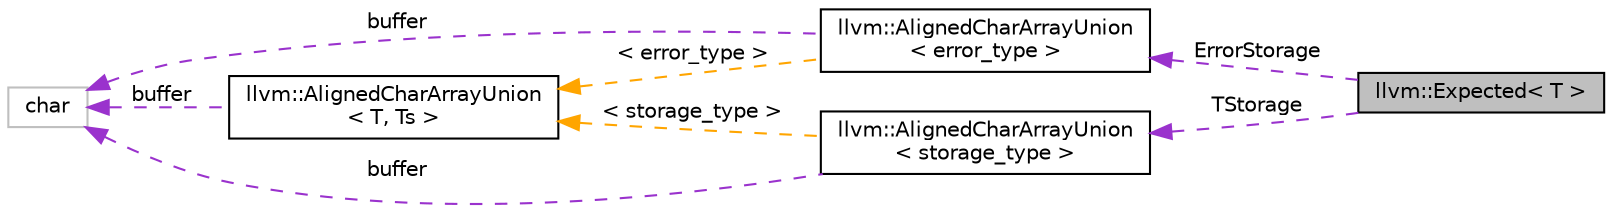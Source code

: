 digraph "llvm::Expected&lt; T &gt;"
{
 // LATEX_PDF_SIZE
  bgcolor="transparent";
  edge [fontname="Helvetica",fontsize="10",labelfontname="Helvetica",labelfontsize="10"];
  node [fontname="Helvetica",fontsize="10",shape=record];
  rankdir="LR";
  Node1 [label="llvm::Expected\< T \>",height=0.2,width=0.4,color="black", fillcolor="grey75", style="filled", fontcolor="black",tooltip="Tagged union holding either a T or a Error."];
  Node2 -> Node1 [dir="back",color="darkorchid3",fontsize="10",style="dashed",label=" ErrorStorage" ,fontname="Helvetica"];
  Node2 [label="llvm::AlignedCharArrayUnion\l\< error_type \>",height=0.2,width=0.4,color="black",URL="$structllvm_1_1AlignedCharArrayUnion.html",tooltip=" "];
  Node3 -> Node2 [dir="back",color="darkorchid3",fontsize="10",style="dashed",label=" buffer" ,fontname="Helvetica"];
  Node3 [label="char",height=0.2,width=0.4,color="grey75",tooltip=" "];
  Node4 -> Node2 [dir="back",color="orange",fontsize="10",style="dashed",label=" \< error_type \>" ,fontname="Helvetica"];
  Node4 [label="llvm::AlignedCharArrayUnion\l\< T, Ts \>",height=0.2,width=0.4,color="black",URL="$structllvm_1_1AlignedCharArrayUnion.html",tooltip="A suitably aligned and sized character array member which can hold elements of any type."];
  Node3 -> Node4 [dir="back",color="darkorchid3",fontsize="10",style="dashed",label=" buffer" ,fontname="Helvetica"];
  Node5 -> Node1 [dir="back",color="darkorchid3",fontsize="10",style="dashed",label=" TStorage" ,fontname="Helvetica"];
  Node5 [label="llvm::AlignedCharArrayUnion\l\< storage_type \>",height=0.2,width=0.4,color="black",URL="$structllvm_1_1AlignedCharArrayUnion.html",tooltip=" "];
  Node3 -> Node5 [dir="back",color="darkorchid3",fontsize="10",style="dashed",label=" buffer" ,fontname="Helvetica"];
  Node4 -> Node5 [dir="back",color="orange",fontsize="10",style="dashed",label=" \< storage_type \>" ,fontname="Helvetica"];
}

